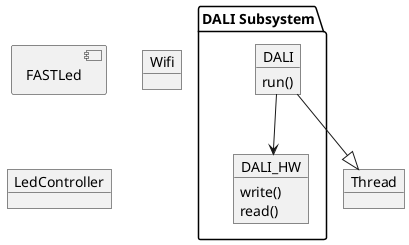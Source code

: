 @startuml
allowmixing
object Thread
package "DALI Subsystem"{
object DALI
object DALI_HW
}
component FASTLed
object Wifi
object LedController


DALI_HW : write()
DALI_HW : read()

DALI : run()

DALI  --> DALI_HW

DALI  --|> Thread

@enduml
